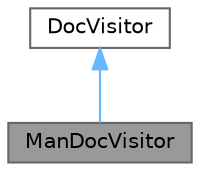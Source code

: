 digraph "ManDocVisitor"
{
 // INTERACTIVE_SVG=YES
 // LATEX_PDF_SIZE
  bgcolor="transparent";
  edge [fontname=Helvetica,fontsize=10,labelfontname=Helvetica,labelfontsize=10];
  node [fontname=Helvetica,fontsize=10,shape=box,height=0.2,width=0.4];
  Node1 [label="ManDocVisitor",height=0.2,width=0.4,color="gray40", fillcolor="grey60", style="filled", fontcolor="black",tooltip="Concrete visitor implementation for LaTeX output."];
  Node2 -> Node1 [dir="back",color="steelblue1",style="solid",tooltip=" "];
  Node2 [label="DocVisitor",height=0.2,width=0.4,color="gray40", fillcolor="white", style="filled",URL="$d0/d78/class_doc_visitor.html",tooltip="Helper base class for functionality shared by all visitors."];
}
